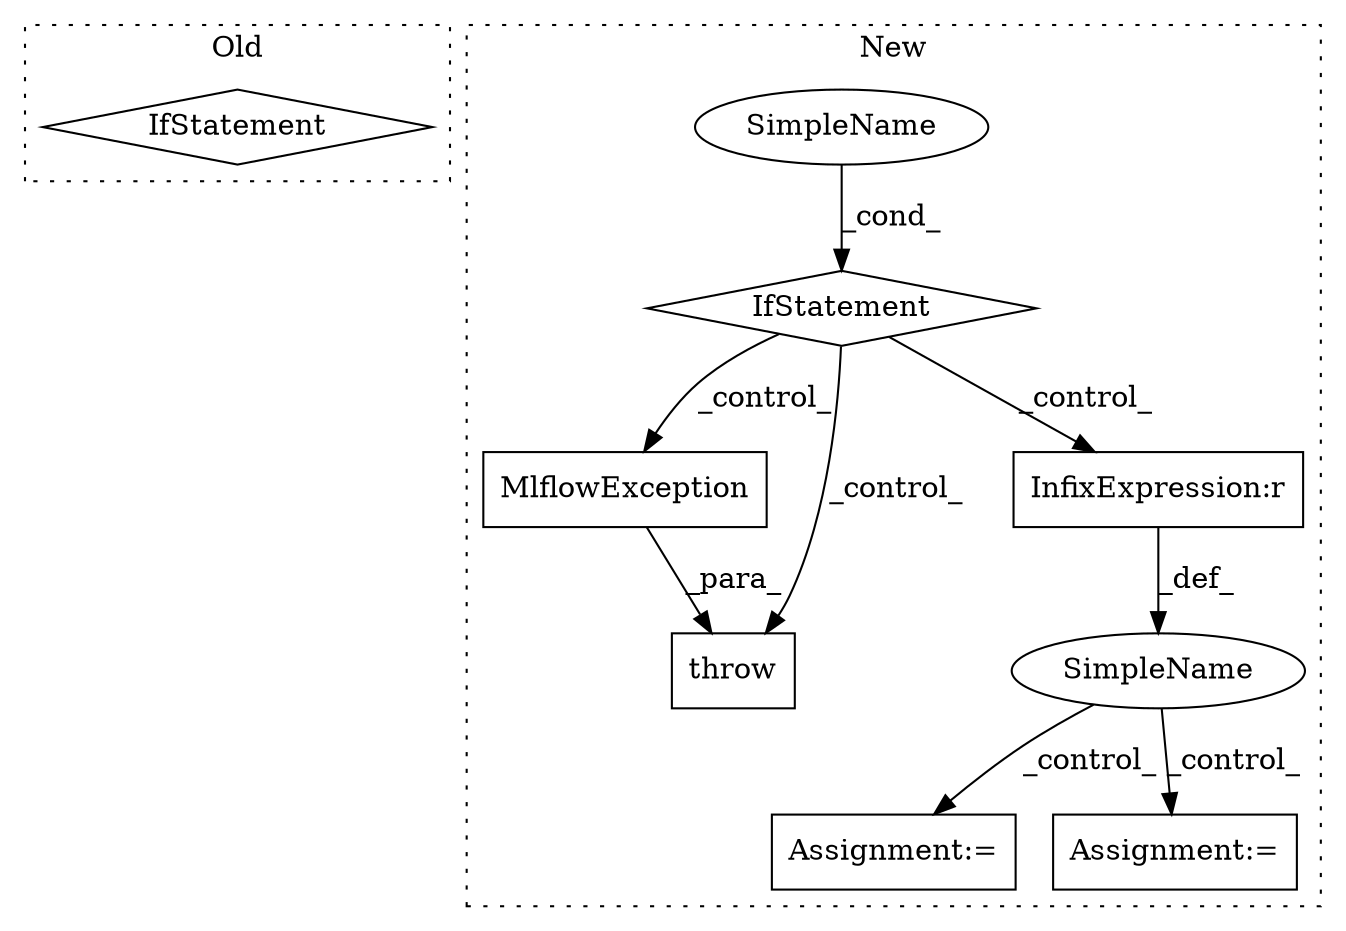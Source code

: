 digraph G {
subgraph cluster0 {
1 [label="IfStatement" a="25" s="5822,5848" l="4,2" shape="diamond"];
label = "Old";
style="dotted";
}
subgraph cluster1 {
2 [label="MlflowException" a="32" s="3752,4069" l="16,1" shape="box"];
3 [label="SimpleName" a="42" s="" l="" shape="ellipse"];
4 [label="InfixExpression:r" a="27" s="4155" l="3" shape="box"];
5 [label="IfStatement" a="25" s="3613,3648" l="4,2" shape="diamond"];
6 [label="Assignment:=" a="7" s="4724" l="1" shape="box"];
7 [label="throw" a="53" s="3746" l="6" shape="box"];
8 [label="Assignment:=" a="7" s="4317" l="1" shape="box"];
9 [label="SimpleName" a="42" s="" l="" shape="ellipse"];
label = "New";
style="dotted";
}
2 -> 7 [label="_para_"];
3 -> 5 [label="_cond_"];
4 -> 9 [label="_def_"];
5 -> 2 [label="_control_"];
5 -> 7 [label="_control_"];
5 -> 4 [label="_control_"];
9 -> 8 [label="_control_"];
9 -> 6 [label="_control_"];
}